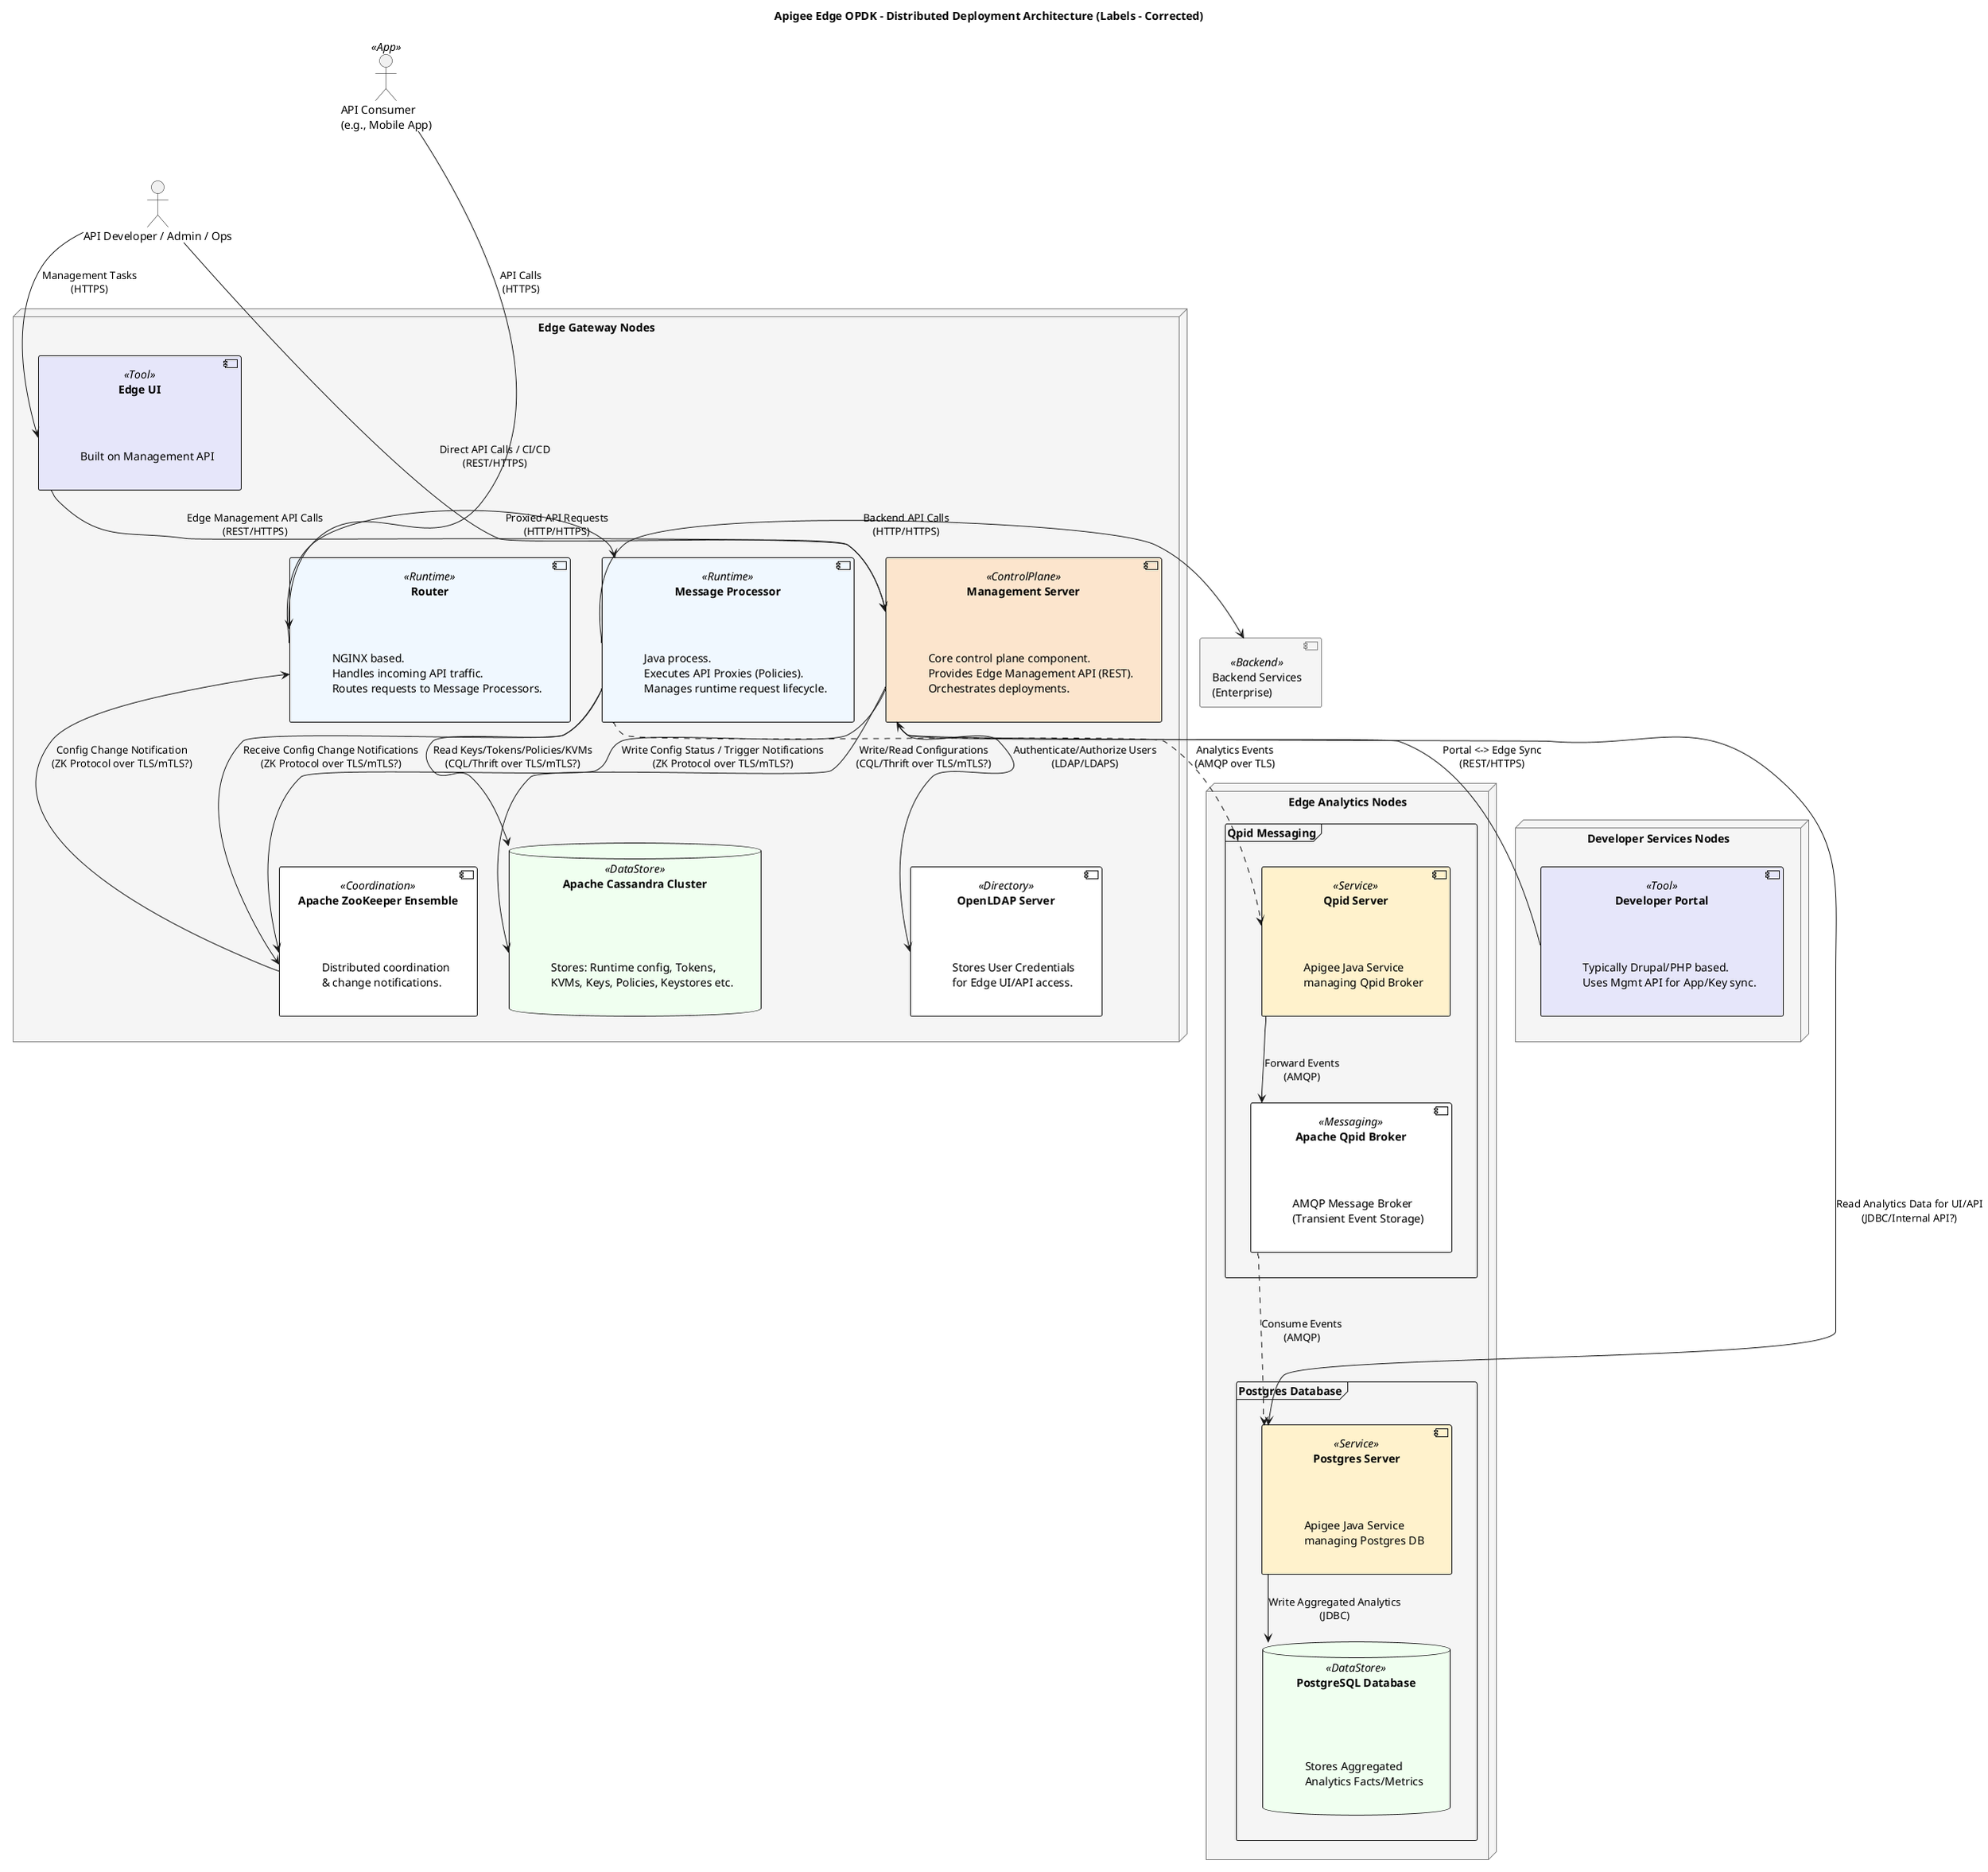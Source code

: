 @startuml ApigeeEdgeOPDK_Distributed_LayoutImproved_Labels_Corrected

' Define custom styling based on the original request
skinparam component {
  BackgroundColor<<App>> #GhostWhite
  BackgroundColor<<Backend>> #WhiteSmoke
  BackgroundColor<<Runtime>> #AliceBlue
  BackgroundColor<<Service>> #FFF2CC
  BackgroundColor<<DataStore>> #HoneyDew
  BackgroundColor<<Tool>> #Lavender
  BackgroundColor<<ControlPlane>> #FCE5CD
  BackgroundColor<<Coordination>> #FFE0B2 ' Added for ZooKeeper
  BackgroundColor<<Messaging>> #E1BEE7  ' Added for Qpid
  BackgroundColor<<Directory>> #C5CAE9   ' Added for OpenLDAP
}
skinparam database {
    BackgroundColor<<DataStore>> #HoneyDew
}
skinparam node {
    borderColor Gray
    backgroundColor WhiteSmoke
}
' Removed invalid skinparam componentLabel and databaseLabel

title Apigee Edge OPDK - Distributed Deployment Architecture (Labels - Corrected)

' External Systems / Users
actor "API Consumer\n(e.g., Mobile App)" as Consumer <<App>>
actor "API Developer / Admin / Ops" as Operator

' Backend System
component "Backend Services\n(Enterprise)" as Backend <<Backend>>

' === Edge Gateway (API Services) Module ===
node "Edge Gateway Nodes" {

    component "Router" as Router <<Runtime>> {
        label "NGINX based.\nHandles incoming API traffic.\nRoutes requests to Message Processors."
    }

    component "Message Processor" as MsgProc <<Runtime>> {
         label "Java process.\nExecutes API Proxies (Policies).\nManages runtime request lifecycle."
    }

    component "Management Server" as MgmtSvr <<ControlPlane>> {
         label "Core control plane component.\nProvides Edge Management API (REST).\nOrchestrates deployments."
    }

    component "Edge UI" as EdgeUI <<Tool>> {
        label "Built on Management API"
    }

    database "Apache Cassandra Cluster" as CassandraDB <<DataStore>> {
        label "Stores: Runtime config, Tokens,\nKVMs, Keys, Policies, Keystores etc."
    }

    component "Apache ZooKeeper Ensemble" as ZooKeeper <<Coordination>> {
        label "Distributed coordination\n& change notifications."
    }

    component "OpenLDAP Server" as OpenLDAP <<Directory>> {
         label "Stores User Credentials\nfor Edge UI/API access."
    }

    ' --- Suggest horizontal alignment ---
    Router -[hidden]r- MsgProc
    CassandraDB -[hidden]r- ZooKeeper
    ZooKeeper -[hidden]r- OpenLDAP

}

' === Edge Analytics Module ===
node "Edge Analytics Nodes" {
    frame "Qpid Messaging" {
        component "Qpid Server" as QpidServer <<Service>> {
            label "Apigee Java Service\nmanaging Qpid Broker"
        }
        component "Apache Qpid Broker" as QpidBroker <<Messaging>> {
            label "AMQP Message Broker\n(Transient Event Storage)"
        }
        QpidServer -d-> QpidBroker : Forward Events\n(AMQP)
    }

    frame "Postgres Database" {
         component "Postgres Server" as PgServer <<Service>> {
            label "Apigee Java Service\nmanaging Postgres DB"
         }
         database "PostgreSQL Database" as PgDB <<DataStore>> {
              label "Stores Aggregated\nAnalytics Facts/Metrics"
         }
         PgServer -d-> PgDB : Write Aggregated Analytics\n(JDBC)
    }
    ' --- Suggest vertical alignment ---
    QpidServer -[hidden]d- PgServer
    QpidBroker -[hidden]d- PgDB
}

' === Optional Developer Portal ===
node "Developer Services Nodes" {
    component "Developer Portal" as DevPortal <<Tool>> {
         label "Typically Drupal/PHP based.\nUses Mgmt API for App/Key sync."
    }
}


' === Relationships with Layout Hints ===

' --- Runtime Traffic Flow (Left-to-Right emphasis) ---
Consumer ----> Router : API Calls\n(HTTPS)
Router -r-> MsgProc : Proxied API Requests\n(HTTP/HTTPS)
MsgProc -r-> Backend : Backend API Calls\n(HTTP/HTTPS)

' --- Runtime Data/Config Access (MP interacting downwards/sideways) ---
MsgProc -d-> CassandraDB : Read Keys/Tokens/Policies/KVMs\n(CQL/Thrift over TLS/mTLS?)
MsgProc -d-> ZooKeeper : Receive Config Change Notifications\n(ZK Protocol over TLS/mTLS?)

' --- Analytics Data Flow (MP downwards to Analytics Node) ---
MsgProc -d..> QpidServer : Analytics Events\n(AMQP over TLS)

' --- Analytics Internal Flow ---
QpidBroker -d..> PgServer : Consume Events\n(AMQP)

' --- Management/Configuration Flow ---
Operator --> EdgeUI : Management Tasks\n(HTTPS)
Operator --> MgmtSvr : Direct API Calls / CI/CD\n(REST/HTTPS)
EdgeUI -d-> MgmtSvr : Edge Management API Calls\n(REST/HTTPS)
DevPortal -u-> MgmtSvr : Portal <-> Edge Sync\n(REST/HTTPS)
MgmtSvr -d-> CassandraDB : Write/Read Configurations\n(CQL/Thrift over TLS/mTLS?)
MgmtSvr -d-> ZooKeeper : Write Config Status / Trigger Notifications\n(ZK Protocol over TLS/mTLS?)
MgmtSvr -r-> OpenLDAP : Authenticate/Authorize Users\n(LDAP/LDAPS)
MgmtSvr -l-> PgServer : Read Analytics Data for UI/API\n(JDBC/Internal API?)

' --- Component Coordination/Notifications ---
ZooKeeper -u-> Router : Config Change Notification\n(ZK Protocol over TLS/mTLS?)
' ZK -> MP link defined earlier with -d-> from MP

' --- Place External Components and Nodes using Hidden Links ---
MsgProc -[hidden]r- Backend
Consumer -[hidden]r- Router
Operator -[hidden]d- EdgeUI
MsgProc -[hidden]d- QpidServer
MgmtSvr -[hidden]r- DevPortal

@enduml
